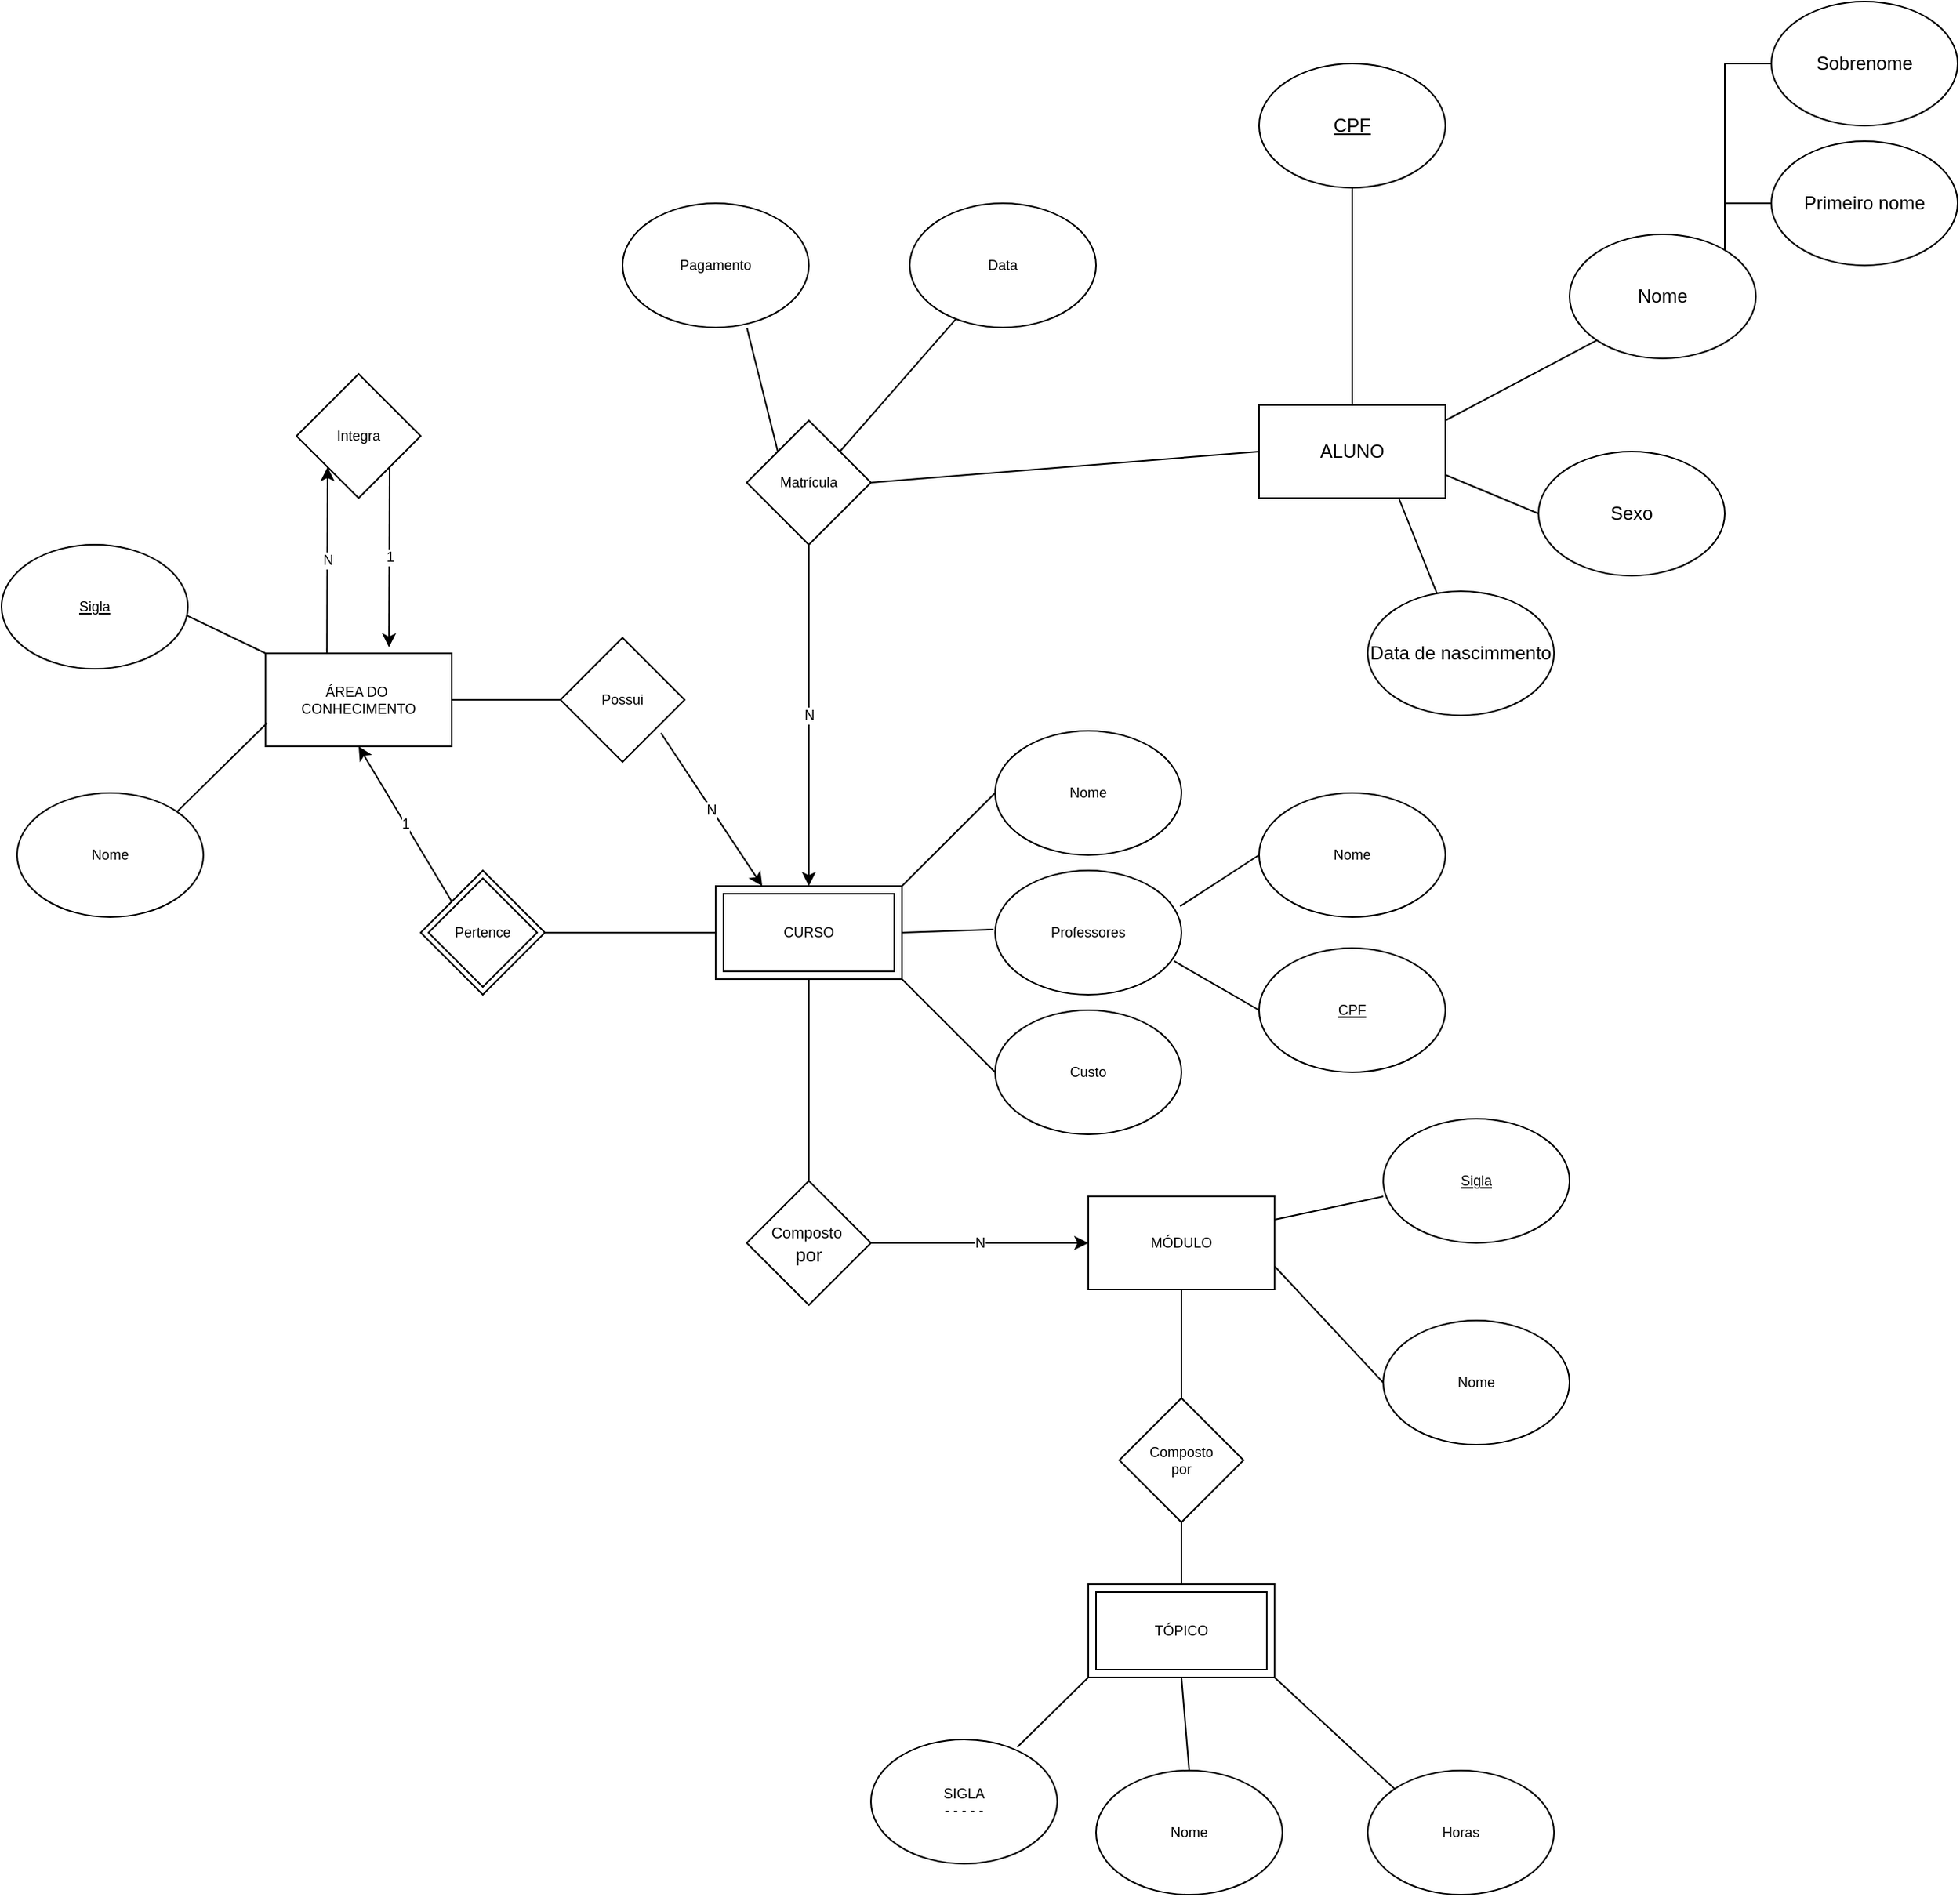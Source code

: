 <mxfile version="16.6.1" type="github"><diagram id="MFz7uBcAMYVIm_icisUg" name="Page-1"><mxGraphModel dx="4740" dy="2540" grid="1" gridSize="10" guides="1" tooltips="1" connect="1" arrows="1" fold="1" page="1" pageScale="1" pageWidth="850" pageHeight="1400" math="0" shadow="0"><root><mxCell id="0"/><mxCell id="1" parent="0"/><mxCell id="pIOEe5NL74kHRaWZgrdM-1" value="ALUNO&lt;br&gt;" style="rounded=0;whiteSpace=wrap;html=1;imageWidth=24;" vertex="1" parent="1"><mxGeometry x="1400" y="400" width="120" height="60" as="geometry"/></mxCell><mxCell id="pIOEe5NL74kHRaWZgrdM-3" value="&lt;u&gt;CPF&lt;/u&gt;" style="ellipse;whiteSpace=wrap;html=1;" vertex="1" parent="1"><mxGeometry x="1400" y="180" width="120" height="80" as="geometry"/></mxCell><mxCell id="pIOEe5NL74kHRaWZgrdM-4" value="" style="endArrow=none;html=1;rounded=0;entryX=0.5;entryY=1;entryDx=0;entryDy=0;exitX=0.5;exitY=0;exitDx=0;exitDy=0;" edge="1" parent="1" source="pIOEe5NL74kHRaWZgrdM-1" target="pIOEe5NL74kHRaWZgrdM-3"><mxGeometry width="50" height="50" relative="1" as="geometry"><mxPoint x="1440" y="450" as="sourcePoint"/><mxPoint x="1490" y="400" as="targetPoint"/></mxGeometry></mxCell><mxCell id="pIOEe5NL74kHRaWZgrdM-5" value="Nome" style="ellipse;whiteSpace=wrap;html=1;" vertex="1" parent="1"><mxGeometry x="1600" y="290" width="120" height="80" as="geometry"/></mxCell><mxCell id="pIOEe5NL74kHRaWZgrdM-6" value="" style="endArrow=none;html=1;rounded=0;entryX=0;entryY=1;entryDx=0;entryDy=0;" edge="1" parent="1" target="pIOEe5NL74kHRaWZgrdM-5"><mxGeometry width="50" height="50" relative="1" as="geometry"><mxPoint x="1520" y="410" as="sourcePoint"/><mxPoint x="1510" y="390" as="targetPoint"/></mxGeometry></mxCell><mxCell id="pIOEe5NL74kHRaWZgrdM-7" value="Sobrenome" style="ellipse;whiteSpace=wrap;html=1;" vertex="1" parent="1"><mxGeometry x="1730" y="140" width="120" height="80" as="geometry"/></mxCell><mxCell id="pIOEe5NL74kHRaWZgrdM-8" value="Primeiro nome" style="ellipse;whiteSpace=wrap;html=1;" vertex="1" parent="1"><mxGeometry x="1730" y="230" width="120" height="80" as="geometry"/></mxCell><mxCell id="pIOEe5NL74kHRaWZgrdM-9" value="" style="endArrow=none;html=1;rounded=0;" edge="1" parent="1"><mxGeometry width="50" height="50" relative="1" as="geometry"><mxPoint x="1700" y="260" as="sourcePoint"/><mxPoint x="1700" y="180" as="targetPoint"/></mxGeometry></mxCell><mxCell id="pIOEe5NL74kHRaWZgrdM-10" value="" style="endArrow=none;html=1;rounded=0;" edge="1" parent="1"><mxGeometry width="50" height="50" relative="1" as="geometry"><mxPoint x="1700" y="300" as="sourcePoint"/><mxPoint x="1700" y="260" as="targetPoint"/></mxGeometry></mxCell><mxCell id="pIOEe5NL74kHRaWZgrdM-11" value="" style="endArrow=none;html=1;rounded=0;exitX=0;exitY=0.5;exitDx=0;exitDy=0;" edge="1" parent="1" source="pIOEe5NL74kHRaWZgrdM-8"><mxGeometry width="50" height="50" relative="1" as="geometry"><mxPoint x="1680" y="440" as="sourcePoint"/><mxPoint x="1700" y="270" as="targetPoint"/></mxGeometry></mxCell><mxCell id="pIOEe5NL74kHRaWZgrdM-12" value="" style="endArrow=none;html=1;rounded=0;entryX=0;entryY=0.5;entryDx=0;entryDy=0;" edge="1" parent="1" target="pIOEe5NL74kHRaWZgrdM-7"><mxGeometry width="50" height="50" relative="1" as="geometry"><mxPoint x="1700" y="180" as="sourcePoint"/><mxPoint x="1730" y="390" as="targetPoint"/></mxGeometry></mxCell><mxCell id="pIOEe5NL74kHRaWZgrdM-13" value="Sexo" style="ellipse;whiteSpace=wrap;html=1;" vertex="1" parent="1"><mxGeometry x="1580" y="430" width="120" height="80" as="geometry"/></mxCell><mxCell id="pIOEe5NL74kHRaWZgrdM-14" value="" style="endArrow=none;html=1;rounded=0;entryX=0;entryY=0.5;entryDx=0;entryDy=0;exitX=1;exitY=0.75;exitDx=0;exitDy=0;" edge="1" parent="1" source="pIOEe5NL74kHRaWZgrdM-1" target="pIOEe5NL74kHRaWZgrdM-13"><mxGeometry width="50" height="50" relative="1" as="geometry"><mxPoint x="1500" y="440" as="sourcePoint"/><mxPoint x="1550" y="390" as="targetPoint"/></mxGeometry></mxCell><mxCell id="pIOEe5NL74kHRaWZgrdM-15" value="Data de nascimmento" style="ellipse;whiteSpace=wrap;html=1;" vertex="1" parent="1"><mxGeometry x="1470" y="520" width="120" height="80" as="geometry"/></mxCell><mxCell id="pIOEe5NL74kHRaWZgrdM-16" value="" style="endArrow=none;html=1;rounded=0;exitX=0.75;exitY=1;exitDx=0;exitDy=0;" edge="1" parent="1" source="pIOEe5NL74kHRaWZgrdM-1" target="pIOEe5NL74kHRaWZgrdM-15"><mxGeometry width="50" height="50" relative="1" as="geometry"><mxPoint x="1500" y="430" as="sourcePoint"/><mxPoint x="1550" y="380" as="targetPoint"/></mxGeometry></mxCell><mxCell id="pIOEe5NL74kHRaWZgrdM-17" value="" style="rounded=0;whiteSpace=wrap;html=1;" vertex="1" parent="1"><mxGeometry x="1050" y="710" width="120" height="60" as="geometry"/></mxCell><mxCell id="pIOEe5NL74kHRaWZgrdM-18" value="&lt;font size=&quot;1&quot;&gt;Composto&amp;nbsp;&lt;br&gt;&lt;/font&gt;por" style="rhombus;whiteSpace=wrap;html=1;" vertex="1" parent="1"><mxGeometry x="1070" y="900" width="80" height="80" as="geometry"/></mxCell><mxCell id="pIOEe5NL74kHRaWZgrdM-19" value="" style="endArrow=none;html=1;rounded=0;fontSize=9;entryX=0.5;entryY=1;entryDx=0;entryDy=0;" edge="1" parent="1" source="pIOEe5NL74kHRaWZgrdM-18" target="pIOEe5NL74kHRaWZgrdM-17"><mxGeometry width="50" height="50" relative="1" as="geometry"><mxPoint x="1000" y="940" as="sourcePoint"/><mxPoint x="1050" y="890" as="targetPoint"/></mxGeometry></mxCell><mxCell id="pIOEe5NL74kHRaWZgrdM-21" value="MÓDULO&lt;br&gt;" style="rounded=0;whiteSpace=wrap;html=1;fontSize=9;" vertex="1" parent="1"><mxGeometry x="1290" y="910" width="120" height="60" as="geometry"/></mxCell><mxCell id="pIOEe5NL74kHRaWZgrdM-22" value="Composto&lt;br&gt;por" style="rhombus;whiteSpace=wrap;html=1;fontSize=9;" vertex="1" parent="1"><mxGeometry x="1310" y="1040" width="80" height="80" as="geometry"/></mxCell><mxCell id="pIOEe5NL74kHRaWZgrdM-23" value="" style="endArrow=none;html=1;rounded=0;fontSize=9;exitX=0.5;exitY=0;exitDx=0;exitDy=0;entryX=0.5;entryY=1;entryDx=0;entryDy=0;" edge="1" parent="1" source="pIOEe5NL74kHRaWZgrdM-22" target="pIOEe5NL74kHRaWZgrdM-21"><mxGeometry width="50" height="50" relative="1" as="geometry"><mxPoint x="1330" y="1040" as="sourcePoint"/><mxPoint x="1380" y="990" as="targetPoint"/></mxGeometry></mxCell><mxCell id="pIOEe5NL74kHRaWZgrdM-24" value="" style="rounded=0;whiteSpace=wrap;html=1;fontSize=9;" vertex="1" parent="1"><mxGeometry x="1290" y="1160" width="120" height="60" as="geometry"/></mxCell><mxCell id="pIOEe5NL74kHRaWZgrdM-26" value="TÓPICO" style="rounded=0;whiteSpace=wrap;html=1;fontSize=9;" vertex="1" parent="1"><mxGeometry x="1295" y="1165" width="110" height="50" as="geometry"/></mxCell><mxCell id="pIOEe5NL74kHRaWZgrdM-27" value="" style="endArrow=none;html=1;rounded=0;fontSize=9;entryX=0.5;entryY=1;entryDx=0;entryDy=0;exitX=0.5;exitY=0;exitDx=0;exitDy=0;" edge="1" parent="1" source="pIOEe5NL74kHRaWZgrdM-24" target="pIOEe5NL74kHRaWZgrdM-22"><mxGeometry width="50" height="50" relative="1" as="geometry"><mxPoint x="1340" y="1170" as="sourcePoint"/><mxPoint x="1390" y="1120" as="targetPoint"/></mxGeometry></mxCell><mxCell id="pIOEe5NL74kHRaWZgrdM-28" value="SIGLA&lt;br&gt;- - - - -" style="ellipse;whiteSpace=wrap;html=1;fontSize=9;" vertex="1" parent="1"><mxGeometry x="1150" y="1260" width="120" height="80" as="geometry"/></mxCell><mxCell id="pIOEe5NL74kHRaWZgrdM-29" value="" style="endArrow=none;html=1;rounded=0;fontSize=9;exitX=0.786;exitY=0.061;exitDx=0;exitDy=0;exitPerimeter=0;entryX=0;entryY=1;entryDx=0;entryDy=0;" edge="1" parent="1" source="pIOEe5NL74kHRaWZgrdM-28" target="pIOEe5NL74kHRaWZgrdM-24"><mxGeometry width="50" height="50" relative="1" as="geometry"><mxPoint x="1220" y="1270" as="sourcePoint"/><mxPoint x="1270" y="1220" as="targetPoint"/></mxGeometry></mxCell><mxCell id="pIOEe5NL74kHRaWZgrdM-30" value="Nome&lt;br&gt;" style="ellipse;whiteSpace=wrap;html=1;fontSize=9;" vertex="1" parent="1"><mxGeometry x="1295" y="1280" width="120" height="80" as="geometry"/></mxCell><mxCell id="pIOEe5NL74kHRaWZgrdM-31" value="" style="endArrow=none;html=1;rounded=0;fontSize=9;entryX=0.5;entryY=1;entryDx=0;entryDy=0;exitX=0.5;exitY=0;exitDx=0;exitDy=0;" edge="1" parent="1" source="pIOEe5NL74kHRaWZgrdM-30" target="pIOEe5NL74kHRaWZgrdM-24"><mxGeometry width="50" height="50" relative="1" as="geometry"><mxPoint x="1340" y="1290" as="sourcePoint"/><mxPoint x="1390" y="1240" as="targetPoint"/></mxGeometry></mxCell><mxCell id="pIOEe5NL74kHRaWZgrdM-33" value="" style="endArrow=none;html=1;rounded=0;fontSize=9;entryX=1;entryY=1;entryDx=0;entryDy=0;exitX=0.191;exitY=0.086;exitDx=0;exitDy=0;exitPerimeter=0;" edge="1" parent="1" target="pIOEe5NL74kHRaWZgrdM-24"><mxGeometry width="50" height="50" relative="1" as="geometry"><mxPoint x="1489.1" y="1293.44" as="sourcePoint"/><mxPoint x="1470" y="1240" as="targetPoint"/></mxGeometry></mxCell><mxCell id="pIOEe5NL74kHRaWZgrdM-35" value="Horas" style="ellipse;whiteSpace=wrap;html=1;fontSize=9;" vertex="1" parent="1"><mxGeometry x="1470" y="1280" width="120" height="80" as="geometry"/></mxCell><mxCell id="pIOEe5NL74kHRaWZgrdM-36" value="" style="endArrow=classic;html=1;rounded=0;fontSize=9;entryX=0;entryY=0.5;entryDx=0;entryDy=0;" edge="1" parent="1" target="pIOEe5NL74kHRaWZgrdM-21"><mxGeometry relative="1" as="geometry"><mxPoint x="1150" y="940" as="sourcePoint"/><mxPoint x="1250" y="940" as="targetPoint"/><Array as="points"><mxPoint x="1220" y="940"/></Array></mxGeometry></mxCell><mxCell id="pIOEe5NL74kHRaWZgrdM-37" value="N" style="edgeLabel;resizable=0;html=1;align=center;verticalAlign=middle;fontSize=9;" connectable="0" vertex="1" parent="pIOEe5NL74kHRaWZgrdM-36"><mxGeometry relative="1" as="geometry"/></mxCell><mxCell id="pIOEe5NL74kHRaWZgrdM-40" value="Matrícula" style="rhombus;whiteSpace=wrap;html=1;fontSize=9;" vertex="1" parent="1"><mxGeometry x="1070" y="410" width="80" height="80" as="geometry"/></mxCell><mxCell id="pIOEe5NL74kHRaWZgrdM-41" value="" style="endArrow=none;html=1;rounded=0;fontSize=9;exitX=1;exitY=0.5;exitDx=0;exitDy=0;entryX=0;entryY=0.5;entryDx=0;entryDy=0;" edge="1" parent="1" source="pIOEe5NL74kHRaWZgrdM-40" target="pIOEe5NL74kHRaWZgrdM-1"><mxGeometry width="50" height="50" relative="1" as="geometry"><mxPoint x="1190" y="500" as="sourcePoint"/><mxPoint x="1240" y="450" as="targetPoint"/></mxGeometry></mxCell><mxCell id="pIOEe5NL74kHRaWZgrdM-49" value="N" style="endArrow=classic;html=1;rounded=0;labelBorderColor=none;fontSize=9;entryX=0.5;entryY=0;entryDx=0;entryDy=0;" edge="1" parent="1" target="pIOEe5NL74kHRaWZgrdM-17"><mxGeometry relative="1" as="geometry"><mxPoint x="1110" y="490" as="sourcePoint"/><mxPoint x="1200" y="490" as="targetPoint"/></mxGeometry></mxCell><mxCell id="pIOEe5NL74kHRaWZgrdM-51" value="Pagamento" style="ellipse;whiteSpace=wrap;html=1;fontSize=9;" vertex="1" parent="1"><mxGeometry x="990" y="270" width="120" height="80" as="geometry"/></mxCell><mxCell id="pIOEe5NL74kHRaWZgrdM-52" value="Data" style="ellipse;whiteSpace=wrap;html=1;fontSize=9;" vertex="1" parent="1"><mxGeometry x="1175" y="270" width="120" height="80" as="geometry"/></mxCell><mxCell id="pIOEe5NL74kHRaWZgrdM-53" value="" style="endArrow=none;html=1;rounded=0;labelBorderColor=none;fontSize=9;entryX=0.668;entryY=1.004;entryDx=0;entryDy=0;entryPerimeter=0;exitX=0;exitY=0;exitDx=0;exitDy=0;" edge="1" parent="1" source="pIOEe5NL74kHRaWZgrdM-40" target="pIOEe5NL74kHRaWZgrdM-51"><mxGeometry width="50" height="50" relative="1" as="geometry"><mxPoint x="1050" y="410" as="sourcePoint"/><mxPoint x="1100" y="360" as="targetPoint"/></mxGeometry></mxCell><mxCell id="pIOEe5NL74kHRaWZgrdM-54" value="" style="endArrow=none;html=1;rounded=0;labelBorderColor=none;fontSize=9;exitX=1;exitY=0;exitDx=0;exitDy=0;" edge="1" parent="1" source="pIOEe5NL74kHRaWZgrdM-40" target="pIOEe5NL74kHRaWZgrdM-52"><mxGeometry width="50" height="50" relative="1" as="geometry"><mxPoint x="1140" y="420" as="sourcePoint"/><mxPoint x="1190" y="370" as="targetPoint"/></mxGeometry></mxCell><mxCell id="pIOEe5NL74kHRaWZgrdM-57" value="" style="rhombus;whiteSpace=wrap;html=1;fontSize=9;" vertex="1" parent="1"><mxGeometry x="860" y="700" width="80" height="80" as="geometry"/></mxCell><mxCell id="pIOEe5NL74kHRaWZgrdM-60" value="" style="endArrow=none;html=1;rounded=0;labelBorderColor=none;fontSize=9;exitX=1;exitY=0.5;exitDx=0;exitDy=0;entryX=0;entryY=0.5;entryDx=0;entryDy=0;" edge="1" parent="1" source="pIOEe5NL74kHRaWZgrdM-57" target="pIOEe5NL74kHRaWZgrdM-17"><mxGeometry width="50" height="50" relative="1" as="geometry"><mxPoint x="940" y="750" as="sourcePoint"/><mxPoint x="990" y="700" as="targetPoint"/></mxGeometry></mxCell><mxCell id="pIOEe5NL74kHRaWZgrdM-61" value="ÁREA DO&amp;nbsp;&lt;br&gt;CONHECIMENTO" style="rounded=0;whiteSpace=wrap;html=1;fontSize=9;" vertex="1" parent="1"><mxGeometry x="760" y="560" width="120" height="60" as="geometry"/></mxCell><mxCell id="pIOEe5NL74kHRaWZgrdM-62" value="1" style="endArrow=classic;html=1;rounded=0;labelBorderColor=none;fontSize=9;exitX=0;exitY=0;exitDx=0;exitDy=0;entryX=0.5;entryY=1;entryDx=0;entryDy=0;" edge="1" parent="1" source="pIOEe5NL74kHRaWZgrdM-57" target="pIOEe5NL74kHRaWZgrdM-61"><mxGeometry relative="1" as="geometry"><mxPoint x="830" y="680" as="sourcePoint"/><mxPoint x="930" y="680" as="targetPoint"/></mxGeometry></mxCell><mxCell id="pIOEe5NL74kHRaWZgrdM-64" value="Possui" style="rhombus;whiteSpace=wrap;html=1;fontSize=9;" vertex="1" parent="1"><mxGeometry x="950" y="550" width="80" height="80" as="geometry"/></mxCell><mxCell id="pIOEe5NL74kHRaWZgrdM-65" value="N" style="endArrow=classic;html=1;rounded=0;labelBorderColor=none;fontSize=9;exitX=0.809;exitY=0.767;exitDx=0;exitDy=0;exitPerimeter=0;entryX=0.25;entryY=0;entryDx=0;entryDy=0;" edge="1" parent="1" source="pIOEe5NL74kHRaWZgrdM-64" target="pIOEe5NL74kHRaWZgrdM-17"><mxGeometry relative="1" as="geometry"><mxPoint x="980" y="660" as="sourcePoint"/><mxPoint x="1080" y="660" as="targetPoint"/></mxGeometry></mxCell><mxCell id="pIOEe5NL74kHRaWZgrdM-67" value="" style="endArrow=none;html=1;rounded=0;labelBorderColor=none;fontSize=9;exitX=1;exitY=0.5;exitDx=0;exitDy=0;entryX=0;entryY=0.5;entryDx=0;entryDy=0;" edge="1" parent="1" source="pIOEe5NL74kHRaWZgrdM-61" target="pIOEe5NL74kHRaWZgrdM-64"><mxGeometry width="50" height="50" relative="1" as="geometry"><mxPoint x="910" y="700" as="sourcePoint"/><mxPoint x="960" y="650" as="targetPoint"/></mxGeometry></mxCell><mxCell id="pIOEe5NL74kHRaWZgrdM-68" value="Integra" style="rhombus;whiteSpace=wrap;html=1;fontSize=9;" vertex="1" parent="1"><mxGeometry x="780" y="380" width="80" height="80" as="geometry"/></mxCell><mxCell id="pIOEe5NL74kHRaWZgrdM-70" value="" style="endArrow=classic;html=1;rounded=0;labelBorderColor=none;fontSize=9;exitX=0.33;exitY=-0.006;exitDx=0;exitDy=0;entryX=0;entryY=1;entryDx=0;entryDy=0;exitPerimeter=0;" edge="1" parent="1" source="pIOEe5NL74kHRaWZgrdM-61" target="pIOEe5NL74kHRaWZgrdM-68"><mxGeometry relative="1" as="geometry"><mxPoint x="890" y="470" as="sourcePoint"/><mxPoint x="840" y="510" as="targetPoint"/></mxGeometry></mxCell><mxCell id="pIOEe5NL74kHRaWZgrdM-71" value="N" style="edgeLabel;resizable=0;html=1;align=center;verticalAlign=middle;fontSize=9;" connectable="0" vertex="1" parent="pIOEe5NL74kHRaWZgrdM-70"><mxGeometry relative="1" as="geometry"/></mxCell><mxCell id="pIOEe5NL74kHRaWZgrdM-72" value="1" style="endArrow=classic;html=1;rounded=0;labelBorderColor=none;fontSize=9;exitX=1;exitY=1;exitDx=0;exitDy=0;entryX=0.663;entryY=-0.064;entryDx=0;entryDy=0;entryPerimeter=0;" edge="1" parent="1" source="pIOEe5NL74kHRaWZgrdM-68" target="pIOEe5NL74kHRaWZgrdM-61"><mxGeometry relative="1" as="geometry"><mxPoint x="830" y="480" as="sourcePoint"/><mxPoint x="930" y="480" as="targetPoint"/></mxGeometry></mxCell><mxCell id="pIOEe5NL74kHRaWZgrdM-74" value="&lt;u&gt;Sigla&lt;/u&gt;" style="ellipse;whiteSpace=wrap;html=1;fontSize=9;" vertex="1" parent="1"><mxGeometry x="590" y="490" width="120" height="80" as="geometry"/></mxCell><mxCell id="pIOEe5NL74kHRaWZgrdM-75" value="Nome" style="ellipse;whiteSpace=wrap;html=1;fontSize=9;" vertex="1" parent="1"><mxGeometry x="600" y="650" width="120" height="80" as="geometry"/></mxCell><mxCell id="pIOEe5NL74kHRaWZgrdM-76" value="" style="endArrow=none;html=1;rounded=0;labelBorderColor=none;fontSize=9;exitX=0.993;exitY=0.569;exitDx=0;exitDy=0;exitPerimeter=0;entryX=0;entryY=0;entryDx=0;entryDy=0;" edge="1" parent="1" source="pIOEe5NL74kHRaWZgrdM-74" target="pIOEe5NL74kHRaWZgrdM-61"><mxGeometry width="50" height="50" relative="1" as="geometry"><mxPoint x="730" y="600" as="sourcePoint"/><mxPoint x="780" y="550" as="targetPoint"/></mxGeometry></mxCell><mxCell id="pIOEe5NL74kHRaWZgrdM-77" value="" style="endArrow=none;html=1;rounded=0;labelBorderColor=none;fontSize=9;entryX=0;entryY=0.75;entryDx=0;entryDy=0;exitX=1;exitY=0;exitDx=0;exitDy=0;" edge="1" parent="1"><mxGeometry width="50" height="50" relative="1" as="geometry"><mxPoint x="703.426" y="661.716" as="sourcePoint"/><mxPoint x="761" y="605" as="targetPoint"/></mxGeometry></mxCell><mxCell id="pIOEe5NL74kHRaWZgrdM-78" value="CURSO" style="rounded=0;whiteSpace=wrap;html=1;fontSize=9;" vertex="1" parent="1"><mxGeometry x="1055" y="715" width="110" height="50" as="geometry"/></mxCell><mxCell id="pIOEe5NL74kHRaWZgrdM-79" value="Pertence" style="rhombus;whiteSpace=wrap;html=1;fontSize=9;" vertex="1" parent="1"><mxGeometry x="865" y="705" width="70" height="70" as="geometry"/></mxCell><mxCell id="pIOEe5NL74kHRaWZgrdM-80" value="Nome" style="ellipse;whiteSpace=wrap;html=1;fontSize=9;" vertex="1" parent="1"><mxGeometry x="1230" y="610" width="120" height="80" as="geometry"/></mxCell><mxCell id="pIOEe5NL74kHRaWZgrdM-81" value="Custo" style="ellipse;whiteSpace=wrap;html=1;fontSize=9;" vertex="1" parent="1"><mxGeometry x="1230" y="790" width="120" height="80" as="geometry"/></mxCell><mxCell id="pIOEe5NL74kHRaWZgrdM-83" value="" style="endArrow=none;html=1;rounded=0;labelBorderColor=none;fontSize=9;entryX=0;entryY=0.5;entryDx=0;entryDy=0;" edge="1" parent="1" target="pIOEe5NL74kHRaWZgrdM-80"><mxGeometry width="50" height="50" relative="1" as="geometry"><mxPoint x="1170" y="710" as="sourcePoint"/><mxPoint x="1210" y="630" as="targetPoint"/></mxGeometry></mxCell><mxCell id="pIOEe5NL74kHRaWZgrdM-84" value="" style="endArrow=none;html=1;rounded=0;labelBorderColor=none;fontSize=9;exitX=1;exitY=0.5;exitDx=0;exitDy=0;" edge="1" parent="1" source="pIOEe5NL74kHRaWZgrdM-17"><mxGeometry width="50" height="50" relative="1" as="geometry"><mxPoint x="1180" y="780" as="sourcePoint"/><mxPoint x="1229" y="738" as="targetPoint"/></mxGeometry></mxCell><mxCell id="pIOEe5NL74kHRaWZgrdM-85" value="" style="endArrow=none;html=1;rounded=0;labelBorderColor=none;fontSize=9;entryX=0;entryY=0.5;entryDx=0;entryDy=0;" edge="1" parent="1" target="pIOEe5NL74kHRaWZgrdM-81"><mxGeometry width="50" height="50" relative="1" as="geometry"><mxPoint x="1170" y="770" as="sourcePoint"/><mxPoint x="1230" y="820" as="targetPoint"/></mxGeometry></mxCell><mxCell id="pIOEe5NL74kHRaWZgrdM-86" value="Professores" style="ellipse;whiteSpace=wrap;html=1;fontSize=9;" vertex="1" parent="1"><mxGeometry x="1230" y="700" width="120" height="80" as="geometry"/></mxCell><mxCell id="pIOEe5NL74kHRaWZgrdM-87" value="Nome" style="ellipse;whiteSpace=wrap;html=1;fontSize=9;" vertex="1" parent="1"><mxGeometry x="1400" y="650" width="120" height="80" as="geometry"/></mxCell><mxCell id="pIOEe5NL74kHRaWZgrdM-88" value="&lt;u&gt;CPF&lt;/u&gt;" style="ellipse;whiteSpace=wrap;html=1;fontSize=9;" vertex="1" parent="1"><mxGeometry x="1400" y="750" width="120" height="80" as="geometry"/></mxCell><mxCell id="pIOEe5NL74kHRaWZgrdM-89" value="" style="endArrow=none;html=1;rounded=0;labelBorderColor=none;fontSize=9;exitX=0.993;exitY=0.288;exitDx=0;exitDy=0;exitPerimeter=0;entryX=0;entryY=0.5;entryDx=0;entryDy=0;" edge="1" parent="1" source="pIOEe5NL74kHRaWZgrdM-86" target="pIOEe5NL74kHRaWZgrdM-87"><mxGeometry width="50" height="50" relative="1" as="geometry"><mxPoint x="1380" y="660" as="sourcePoint"/><mxPoint x="1430" y="610" as="targetPoint"/></mxGeometry></mxCell><mxCell id="pIOEe5NL74kHRaWZgrdM-90" value="" style="endArrow=none;html=1;rounded=0;labelBorderColor=none;fontSize=9;exitX=0.959;exitY=0.728;exitDx=0;exitDy=0;exitPerimeter=0;entryX=0;entryY=0.5;entryDx=0;entryDy=0;" edge="1" parent="1" source="pIOEe5NL74kHRaWZgrdM-86" target="pIOEe5NL74kHRaWZgrdM-88"><mxGeometry width="50" height="50" relative="1" as="geometry"><mxPoint x="1380" y="880" as="sourcePoint"/><mxPoint x="1430" y="830" as="targetPoint"/></mxGeometry></mxCell><mxCell id="pIOEe5NL74kHRaWZgrdM-91" value="&lt;u&gt;Sigla&lt;/u&gt;" style="ellipse;whiteSpace=wrap;html=1;fontSize=9;" vertex="1" parent="1"><mxGeometry x="1480" y="860" width="120" height="80" as="geometry"/></mxCell><mxCell id="pIOEe5NL74kHRaWZgrdM-92" value="Nome" style="ellipse;whiteSpace=wrap;html=1;fontSize=9;" vertex="1" parent="1"><mxGeometry x="1480" y="990" width="120" height="80" as="geometry"/></mxCell><mxCell id="pIOEe5NL74kHRaWZgrdM-93" value="" style="endArrow=none;html=1;rounded=0;labelBorderColor=none;fontSize=9;exitX=1;exitY=0.25;exitDx=0;exitDy=0;entryX=0;entryY=0.625;entryDx=0;entryDy=0;entryPerimeter=0;" edge="1" parent="1" source="pIOEe5NL74kHRaWZgrdM-21" target="pIOEe5NL74kHRaWZgrdM-91"><mxGeometry width="50" height="50" relative="1" as="geometry"><mxPoint x="1430" y="1040" as="sourcePoint"/><mxPoint x="1480" y="990" as="targetPoint"/></mxGeometry></mxCell><mxCell id="pIOEe5NL74kHRaWZgrdM-94" value="" style="endArrow=none;html=1;rounded=0;labelBorderColor=none;fontSize=9;exitX=1;exitY=0.75;exitDx=0;exitDy=0;entryX=0;entryY=0.5;entryDx=0;entryDy=0;" edge="1" parent="1" source="pIOEe5NL74kHRaWZgrdM-21" target="pIOEe5NL74kHRaWZgrdM-92"><mxGeometry width="50" height="50" relative="1" as="geometry"><mxPoint x="1440" y="1060" as="sourcePoint"/><mxPoint x="1490" y="1010" as="targetPoint"/></mxGeometry></mxCell></root></mxGraphModel></diagram></mxfile>